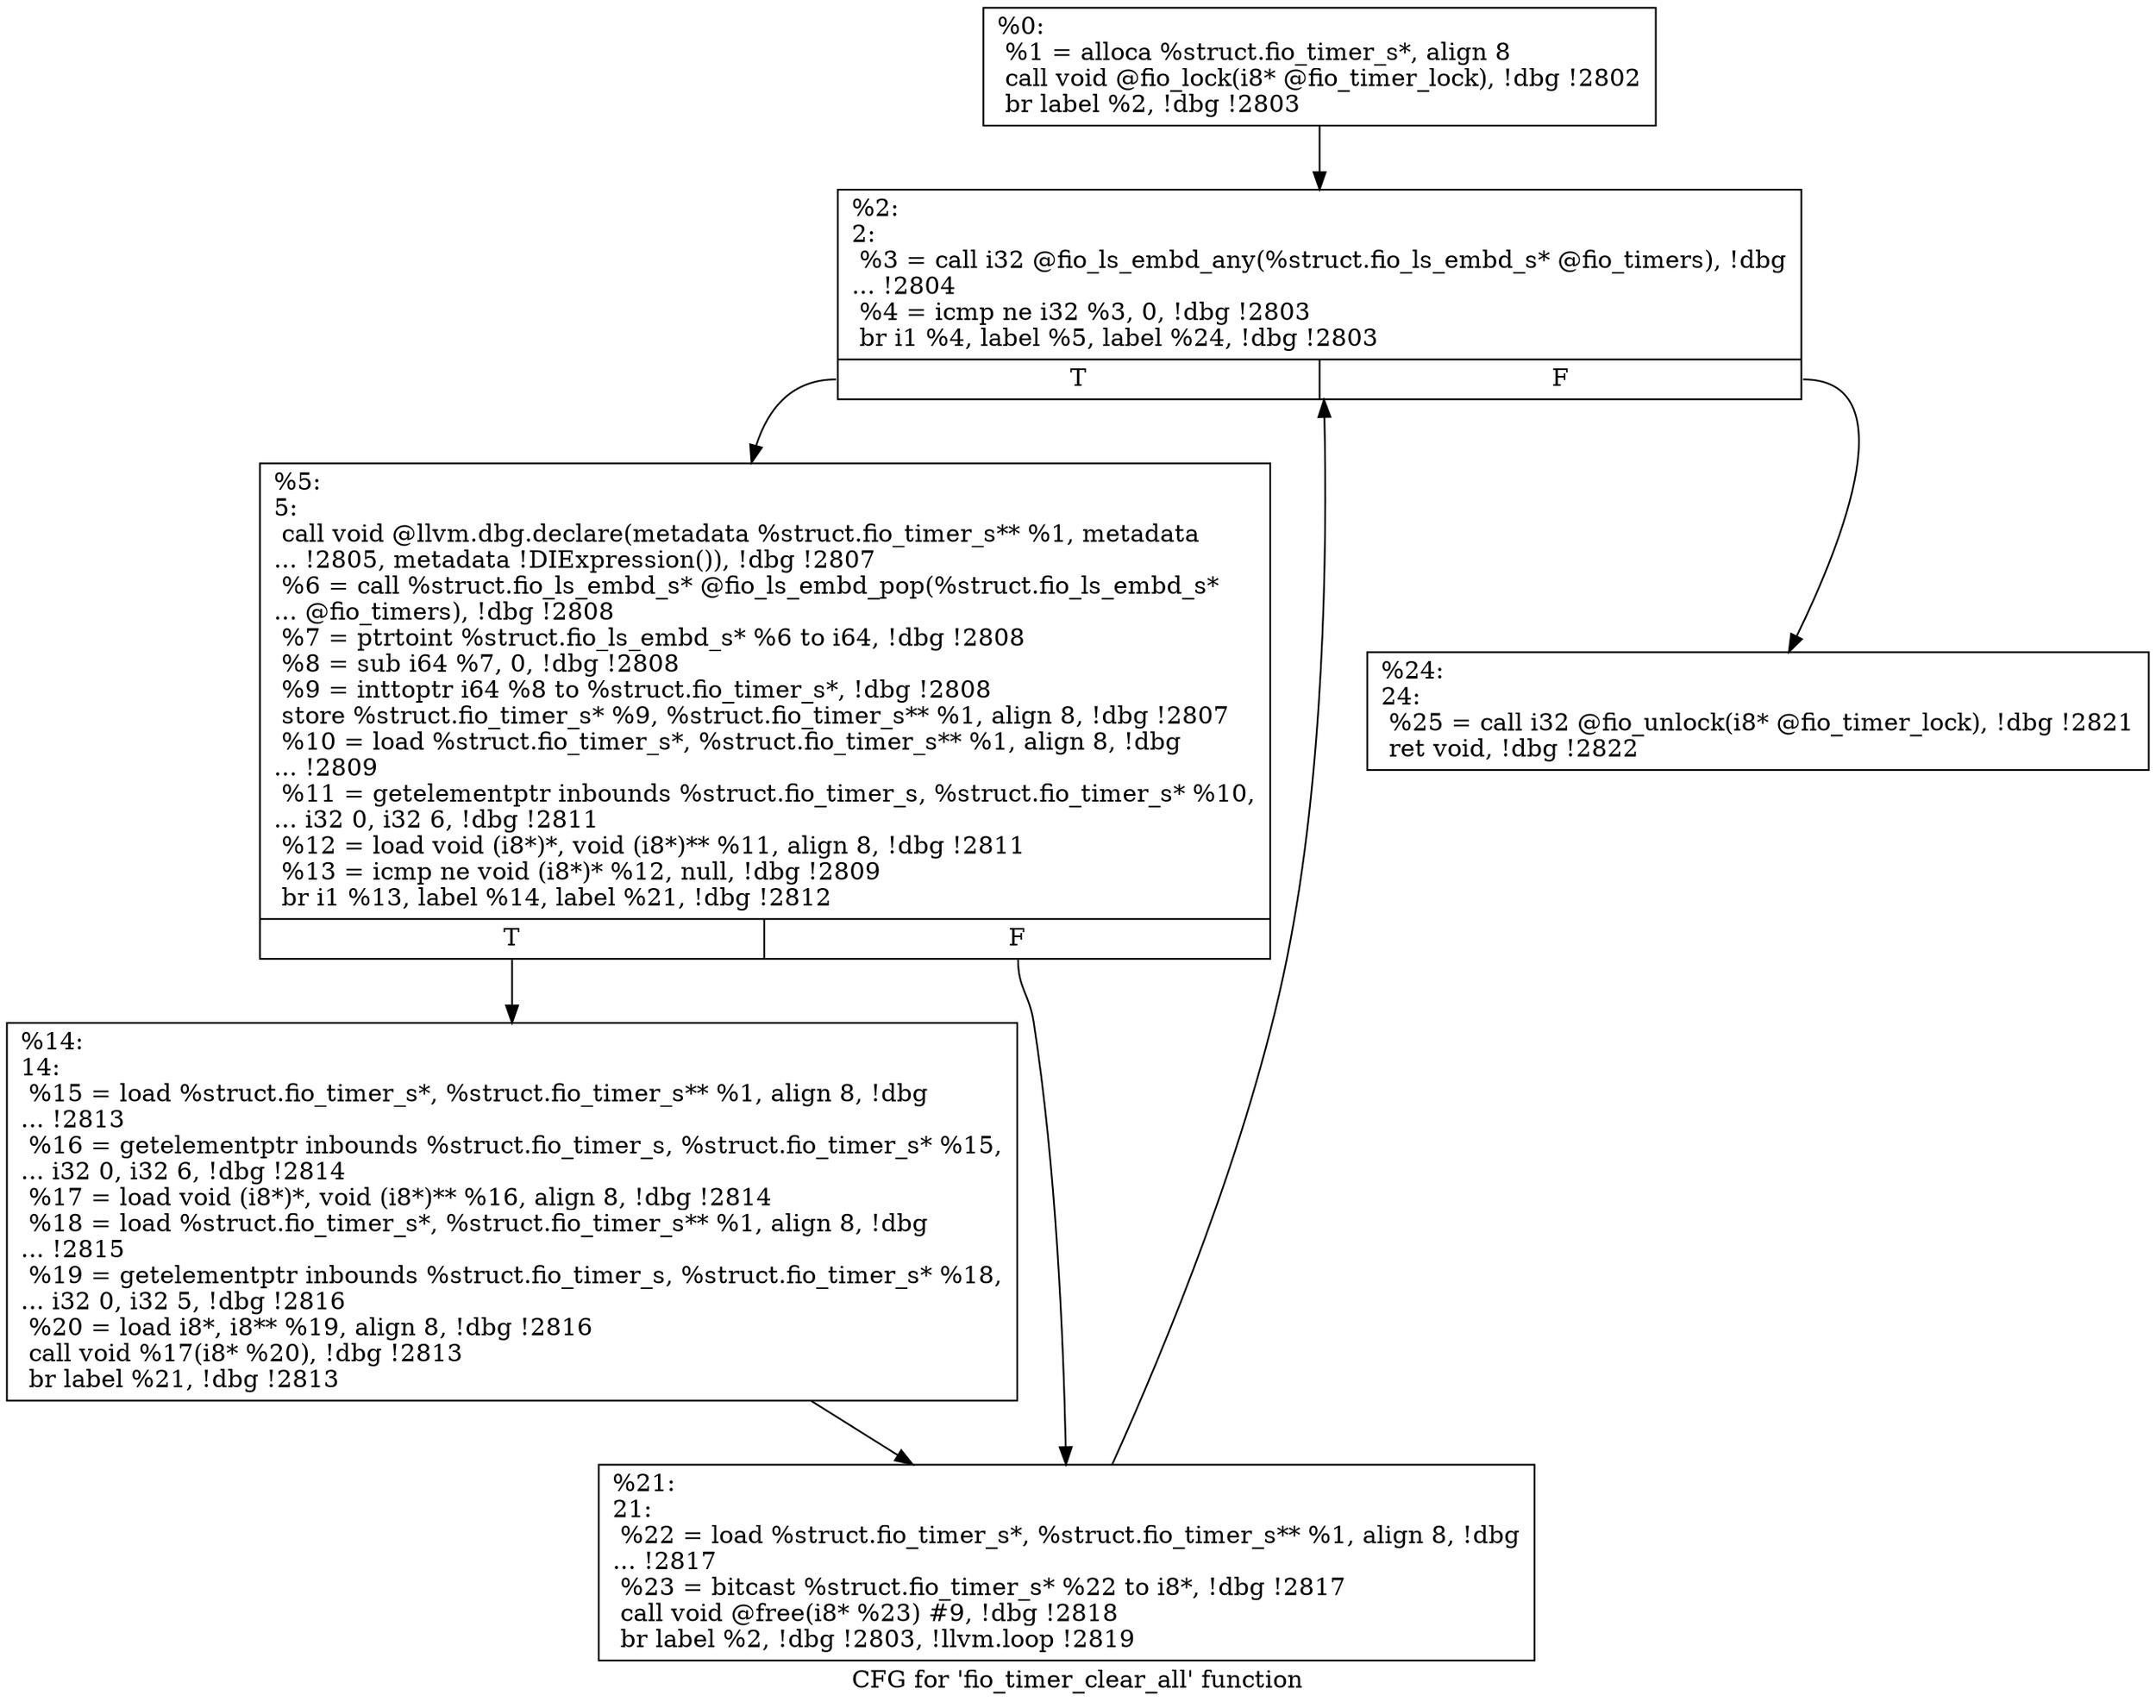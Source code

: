 digraph "CFG for 'fio_timer_clear_all' function" {
	label="CFG for 'fio_timer_clear_all' function";

	Node0x55685169ccd0 [shape=record,label="{%0:\l  %1 = alloca %struct.fio_timer_s*, align 8\l  call void @fio_lock(i8* @fio_timer_lock), !dbg !2802\l  br label %2, !dbg !2803\l}"];
	Node0x55685169ccd0 -> Node0x5568516a07d0;
	Node0x5568516a07d0 [shape=record,label="{%2:\l2:                                                \l  %3 = call i32 @fio_ls_embd_any(%struct.fio_ls_embd_s* @fio_timers), !dbg\l... !2804\l  %4 = icmp ne i32 %3, 0, !dbg !2803\l  br i1 %4, label %5, label %24, !dbg !2803\l|{<s0>T|<s1>F}}"];
	Node0x5568516a07d0:s0 -> Node0x5568516a0820;
	Node0x5568516a07d0:s1 -> Node0x5568516a0910;
	Node0x5568516a0820 [shape=record,label="{%5:\l5:                                                \l  call void @llvm.dbg.declare(metadata %struct.fio_timer_s** %1, metadata\l... !2805, metadata !DIExpression()), !dbg !2807\l  %6 = call %struct.fio_ls_embd_s* @fio_ls_embd_pop(%struct.fio_ls_embd_s*\l... @fio_timers), !dbg !2808\l  %7 = ptrtoint %struct.fio_ls_embd_s* %6 to i64, !dbg !2808\l  %8 = sub i64 %7, 0, !dbg !2808\l  %9 = inttoptr i64 %8 to %struct.fio_timer_s*, !dbg !2808\l  store %struct.fio_timer_s* %9, %struct.fio_timer_s** %1, align 8, !dbg !2807\l  %10 = load %struct.fio_timer_s*, %struct.fio_timer_s** %1, align 8, !dbg\l... !2809\l  %11 = getelementptr inbounds %struct.fio_timer_s, %struct.fio_timer_s* %10,\l... i32 0, i32 6, !dbg !2811\l  %12 = load void (i8*)*, void (i8*)** %11, align 8, !dbg !2811\l  %13 = icmp ne void (i8*)* %12, null, !dbg !2809\l  br i1 %13, label %14, label %21, !dbg !2812\l|{<s0>T|<s1>F}}"];
	Node0x5568516a0820:s0 -> Node0x5568516a0870;
	Node0x5568516a0820:s1 -> Node0x5568516a08c0;
	Node0x5568516a0870 [shape=record,label="{%14:\l14:                                               \l  %15 = load %struct.fio_timer_s*, %struct.fio_timer_s** %1, align 8, !dbg\l... !2813\l  %16 = getelementptr inbounds %struct.fio_timer_s, %struct.fio_timer_s* %15,\l... i32 0, i32 6, !dbg !2814\l  %17 = load void (i8*)*, void (i8*)** %16, align 8, !dbg !2814\l  %18 = load %struct.fio_timer_s*, %struct.fio_timer_s** %1, align 8, !dbg\l... !2815\l  %19 = getelementptr inbounds %struct.fio_timer_s, %struct.fio_timer_s* %18,\l... i32 0, i32 5, !dbg !2816\l  %20 = load i8*, i8** %19, align 8, !dbg !2816\l  call void %17(i8* %20), !dbg !2813\l  br label %21, !dbg !2813\l}"];
	Node0x5568516a0870 -> Node0x5568516a08c0;
	Node0x5568516a08c0 [shape=record,label="{%21:\l21:                                               \l  %22 = load %struct.fio_timer_s*, %struct.fio_timer_s** %1, align 8, !dbg\l... !2817\l  %23 = bitcast %struct.fio_timer_s* %22 to i8*, !dbg !2817\l  call void @free(i8* %23) #9, !dbg !2818\l  br label %2, !dbg !2803, !llvm.loop !2819\l}"];
	Node0x5568516a08c0 -> Node0x5568516a07d0;
	Node0x5568516a0910 [shape=record,label="{%24:\l24:                                               \l  %25 = call i32 @fio_unlock(i8* @fio_timer_lock), !dbg !2821\l  ret void, !dbg !2822\l}"];
}
